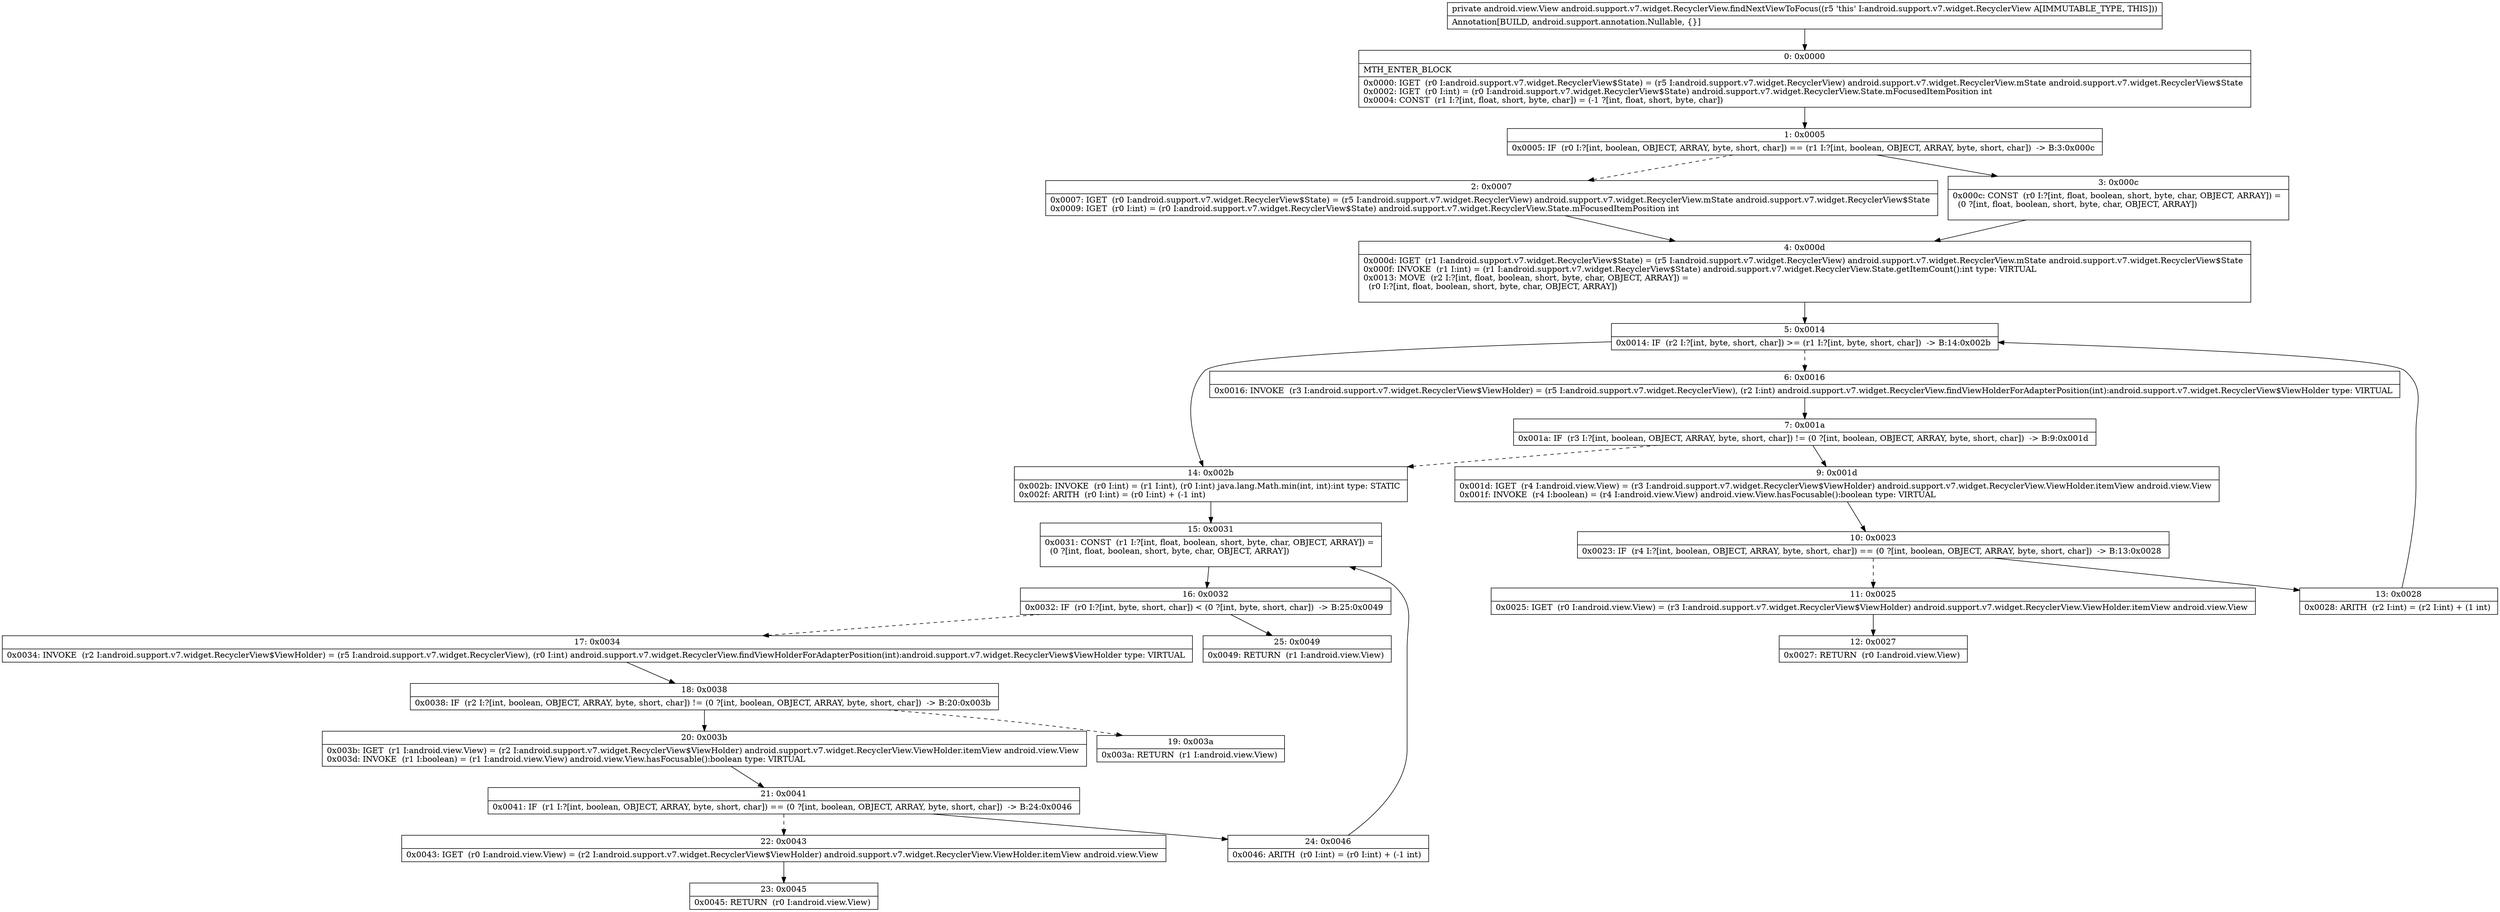 digraph "CFG forandroid.support.v7.widget.RecyclerView.findNextViewToFocus()Landroid\/view\/View;" {
Node_0 [shape=record,label="{0\:\ 0x0000|MTH_ENTER_BLOCK\l|0x0000: IGET  (r0 I:android.support.v7.widget.RecyclerView$State) = (r5 I:android.support.v7.widget.RecyclerView) android.support.v7.widget.RecyclerView.mState android.support.v7.widget.RecyclerView$State \l0x0002: IGET  (r0 I:int) = (r0 I:android.support.v7.widget.RecyclerView$State) android.support.v7.widget.RecyclerView.State.mFocusedItemPosition int \l0x0004: CONST  (r1 I:?[int, float, short, byte, char]) = (\-1 ?[int, float, short, byte, char]) \l}"];
Node_1 [shape=record,label="{1\:\ 0x0005|0x0005: IF  (r0 I:?[int, boolean, OBJECT, ARRAY, byte, short, char]) == (r1 I:?[int, boolean, OBJECT, ARRAY, byte, short, char])  \-\> B:3:0x000c \l}"];
Node_2 [shape=record,label="{2\:\ 0x0007|0x0007: IGET  (r0 I:android.support.v7.widget.RecyclerView$State) = (r5 I:android.support.v7.widget.RecyclerView) android.support.v7.widget.RecyclerView.mState android.support.v7.widget.RecyclerView$State \l0x0009: IGET  (r0 I:int) = (r0 I:android.support.v7.widget.RecyclerView$State) android.support.v7.widget.RecyclerView.State.mFocusedItemPosition int \l}"];
Node_3 [shape=record,label="{3\:\ 0x000c|0x000c: CONST  (r0 I:?[int, float, boolean, short, byte, char, OBJECT, ARRAY]) = \l  (0 ?[int, float, boolean, short, byte, char, OBJECT, ARRAY])\l \l}"];
Node_4 [shape=record,label="{4\:\ 0x000d|0x000d: IGET  (r1 I:android.support.v7.widget.RecyclerView$State) = (r5 I:android.support.v7.widget.RecyclerView) android.support.v7.widget.RecyclerView.mState android.support.v7.widget.RecyclerView$State \l0x000f: INVOKE  (r1 I:int) = (r1 I:android.support.v7.widget.RecyclerView$State) android.support.v7.widget.RecyclerView.State.getItemCount():int type: VIRTUAL \l0x0013: MOVE  (r2 I:?[int, float, boolean, short, byte, char, OBJECT, ARRAY]) = \l  (r0 I:?[int, float, boolean, short, byte, char, OBJECT, ARRAY])\l \l}"];
Node_5 [shape=record,label="{5\:\ 0x0014|0x0014: IF  (r2 I:?[int, byte, short, char]) \>= (r1 I:?[int, byte, short, char])  \-\> B:14:0x002b \l}"];
Node_6 [shape=record,label="{6\:\ 0x0016|0x0016: INVOKE  (r3 I:android.support.v7.widget.RecyclerView$ViewHolder) = (r5 I:android.support.v7.widget.RecyclerView), (r2 I:int) android.support.v7.widget.RecyclerView.findViewHolderForAdapterPosition(int):android.support.v7.widget.RecyclerView$ViewHolder type: VIRTUAL \l}"];
Node_7 [shape=record,label="{7\:\ 0x001a|0x001a: IF  (r3 I:?[int, boolean, OBJECT, ARRAY, byte, short, char]) != (0 ?[int, boolean, OBJECT, ARRAY, byte, short, char])  \-\> B:9:0x001d \l}"];
Node_9 [shape=record,label="{9\:\ 0x001d|0x001d: IGET  (r4 I:android.view.View) = (r3 I:android.support.v7.widget.RecyclerView$ViewHolder) android.support.v7.widget.RecyclerView.ViewHolder.itemView android.view.View \l0x001f: INVOKE  (r4 I:boolean) = (r4 I:android.view.View) android.view.View.hasFocusable():boolean type: VIRTUAL \l}"];
Node_10 [shape=record,label="{10\:\ 0x0023|0x0023: IF  (r4 I:?[int, boolean, OBJECT, ARRAY, byte, short, char]) == (0 ?[int, boolean, OBJECT, ARRAY, byte, short, char])  \-\> B:13:0x0028 \l}"];
Node_11 [shape=record,label="{11\:\ 0x0025|0x0025: IGET  (r0 I:android.view.View) = (r3 I:android.support.v7.widget.RecyclerView$ViewHolder) android.support.v7.widget.RecyclerView.ViewHolder.itemView android.view.View \l}"];
Node_12 [shape=record,label="{12\:\ 0x0027|0x0027: RETURN  (r0 I:android.view.View) \l}"];
Node_13 [shape=record,label="{13\:\ 0x0028|0x0028: ARITH  (r2 I:int) = (r2 I:int) + (1 int) \l}"];
Node_14 [shape=record,label="{14\:\ 0x002b|0x002b: INVOKE  (r0 I:int) = (r1 I:int), (r0 I:int) java.lang.Math.min(int, int):int type: STATIC \l0x002f: ARITH  (r0 I:int) = (r0 I:int) + (\-1 int) \l}"];
Node_15 [shape=record,label="{15\:\ 0x0031|0x0031: CONST  (r1 I:?[int, float, boolean, short, byte, char, OBJECT, ARRAY]) = \l  (0 ?[int, float, boolean, short, byte, char, OBJECT, ARRAY])\l \l}"];
Node_16 [shape=record,label="{16\:\ 0x0032|0x0032: IF  (r0 I:?[int, byte, short, char]) \< (0 ?[int, byte, short, char])  \-\> B:25:0x0049 \l}"];
Node_17 [shape=record,label="{17\:\ 0x0034|0x0034: INVOKE  (r2 I:android.support.v7.widget.RecyclerView$ViewHolder) = (r5 I:android.support.v7.widget.RecyclerView), (r0 I:int) android.support.v7.widget.RecyclerView.findViewHolderForAdapterPosition(int):android.support.v7.widget.RecyclerView$ViewHolder type: VIRTUAL \l}"];
Node_18 [shape=record,label="{18\:\ 0x0038|0x0038: IF  (r2 I:?[int, boolean, OBJECT, ARRAY, byte, short, char]) != (0 ?[int, boolean, OBJECT, ARRAY, byte, short, char])  \-\> B:20:0x003b \l}"];
Node_19 [shape=record,label="{19\:\ 0x003a|0x003a: RETURN  (r1 I:android.view.View) \l}"];
Node_20 [shape=record,label="{20\:\ 0x003b|0x003b: IGET  (r1 I:android.view.View) = (r2 I:android.support.v7.widget.RecyclerView$ViewHolder) android.support.v7.widget.RecyclerView.ViewHolder.itemView android.view.View \l0x003d: INVOKE  (r1 I:boolean) = (r1 I:android.view.View) android.view.View.hasFocusable():boolean type: VIRTUAL \l}"];
Node_21 [shape=record,label="{21\:\ 0x0041|0x0041: IF  (r1 I:?[int, boolean, OBJECT, ARRAY, byte, short, char]) == (0 ?[int, boolean, OBJECT, ARRAY, byte, short, char])  \-\> B:24:0x0046 \l}"];
Node_22 [shape=record,label="{22\:\ 0x0043|0x0043: IGET  (r0 I:android.view.View) = (r2 I:android.support.v7.widget.RecyclerView$ViewHolder) android.support.v7.widget.RecyclerView.ViewHolder.itemView android.view.View \l}"];
Node_23 [shape=record,label="{23\:\ 0x0045|0x0045: RETURN  (r0 I:android.view.View) \l}"];
Node_24 [shape=record,label="{24\:\ 0x0046|0x0046: ARITH  (r0 I:int) = (r0 I:int) + (\-1 int) \l}"];
Node_25 [shape=record,label="{25\:\ 0x0049|0x0049: RETURN  (r1 I:android.view.View) \l}"];
MethodNode[shape=record,label="{private android.view.View android.support.v7.widget.RecyclerView.findNextViewToFocus((r5 'this' I:android.support.v7.widget.RecyclerView A[IMMUTABLE_TYPE, THIS]))  | Annotation[BUILD, android.support.annotation.Nullable, \{\}]\l}"];
MethodNode -> Node_0;
Node_0 -> Node_1;
Node_1 -> Node_2[style=dashed];
Node_1 -> Node_3;
Node_2 -> Node_4;
Node_3 -> Node_4;
Node_4 -> Node_5;
Node_5 -> Node_6[style=dashed];
Node_5 -> Node_14;
Node_6 -> Node_7;
Node_7 -> Node_9;
Node_7 -> Node_14[style=dashed];
Node_9 -> Node_10;
Node_10 -> Node_11[style=dashed];
Node_10 -> Node_13;
Node_11 -> Node_12;
Node_13 -> Node_5;
Node_14 -> Node_15;
Node_15 -> Node_16;
Node_16 -> Node_17[style=dashed];
Node_16 -> Node_25;
Node_17 -> Node_18;
Node_18 -> Node_19[style=dashed];
Node_18 -> Node_20;
Node_20 -> Node_21;
Node_21 -> Node_22[style=dashed];
Node_21 -> Node_24;
Node_22 -> Node_23;
Node_24 -> Node_15;
}

